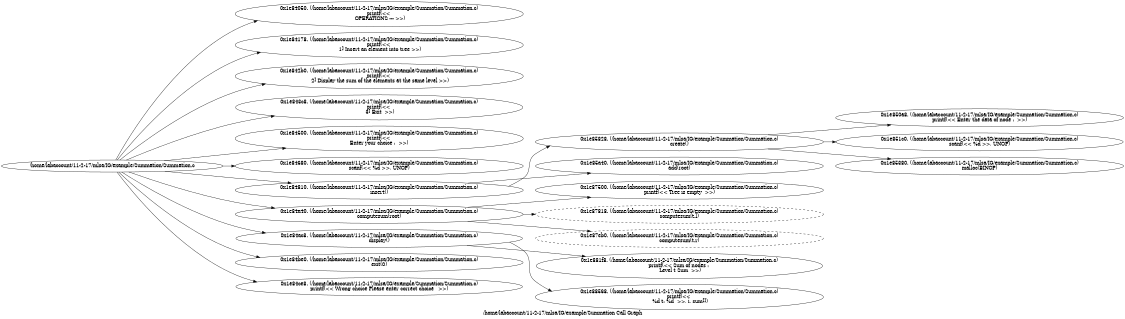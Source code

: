digraph "/home/labaccount/11-2-17/mlsa/IG/example/Summation Call Graph" {
	graph [dpi=300
		rankdir=LR
		size="7.5, 10"
		label="/home/labaccount/11-2-17/mlsa/IG/example/Summation Call Graph"
	];

	Node0x976454521 [shape=oval, label="/home/labaccount/11-2-17/mlsa/IG/example/Summation/Summation.c"];
	Node0x304601334 [shape=oval, label="0x1e84050. (/home/labaccount/11-2-17/mlsa/IG/example/Summation/Summation.c)\nprintf(<< \n OPERATIONS --- >>)"];
	Node0x976454521 -> Node0x304601334;
	Node0x701654926 [shape=oval, label="0x1e84178. (/home/labaccount/11-2-17/mlsa/IG/example/Summation/Summation.c)\nprintf(<< \n 1] Insert an element into tree >>)"];
	Node0x976454521 -> Node0x701654926;
	Node0x184311003 [shape=oval, label="0x1e842b0. (/home/labaccount/11-2-17/mlsa/IG/example/Summation/Summation.c)\nprintf(<< \n 2] Display the sum of the elements at the same level >>)"];
	Node0x976454521 -> Node0x184311003;
	Node0x798236965 [shape=oval, label="0x1e843c8. (/home/labaccount/11-2-17/mlsa/IG/example/Summation/Summation.c)\nprintf(<< \n 3] Exit  >>)"];
	Node0x976454521 -> Node0x798236965;
	Node0x303128647 [shape=oval, label="0x1e84500. (/home/labaccount/11-2-17/mlsa/IG/example/Summation/Summation.c)\nprintf(<< \nEnter your choice :  >>)"];
	Node0x976454521 -> Node0x303128647;
	Node0x420615689 [shape=oval, label="0x1e84680. (/home/labaccount/11-2-17/mlsa/IG/example/Summation/Summation.c)\nscanf(<< %d >>, UNOP)"];
	Node0x976454521 -> Node0x420615689;
	Node0x932026148 [shape=oval, label="0x1e84810. (/home/labaccount/11-2-17/mlsa/IG/example/Summation/Summation.c)\ninsert()"];
	Node0x976454521 -> Node0x932026148;
	Node0x197195910 [shape=oval, label="0x1e84a40. (/home/labaccount/11-2-17/mlsa/IG/example/Summation/Summation.c)\ncomputesum(root)"];
	Node0x976454521 -> Node0x197195910;
	Node0x454074505 [shape=oval, label="0x1e84ac8. (/home/labaccount/11-2-17/mlsa/IG/example/Summation/Summation.c)\ndisplay()"];
	Node0x976454521 -> Node0x454074505;
	Node0x621449090 [shape=oval, label="0x1e84be0. (/home/labaccount/11-2-17/mlsa/IG/example/Summation/Summation.c)\nexit(0)"];
	Node0x976454521 -> Node0x621449090;
	Node0x172008766 [shape=oval, label="0x1e84ce8. (/home/labaccount/11-2-17/mlsa/IG/example/Summation/Summation.c)\nprintf(<< Wrong choice Please enter correct choice   >>)"];
	Node0x976454521 -> Node0x172008766;
	Node0x457342470 [shape=oval, label="0x1e85828. (/home/labaccount/11-2-17/mlsa/IG/example/Summation/Summation.c)\ncreate()"];
	Node0x932026148 -> Node0x457342470;
	Node0x671182095 [shape=oval, label="0x1e85a40. (/home/labaccount/11-2-17/mlsa/IG/example/Summation/Summation.c)\nadd(root)"];
	Node0x932026148 -> Node0x671182095;
	Node0x777889427 [shape=oval, label="0x1e87500. (/home/labaccount/11-2-17/mlsa/IG/example/Summation/Summation.c)\nprintf(<< Tree is empty  >>)"];
	Node0x197195910 -> Node0x777889427;
	Node0x329576940 [shape=oval, style=dashed, label="0x1e87818. (/home/labaccount/11-2-17/mlsa/IG/example/Summation/Summation.c)\ncomputesum(t.l)"];
	Node0x197195910 -> Node0x329576940;
	Node0x642214595 [shape=oval, style=dashed, label="0x1e87eb0. (/home/labaccount/11-2-17/mlsa/IG/example/Summation/Summation.c)\ncomputesum(t.r)"];
	Node0x197195910 -> Node0x642214595;
	Node0x821666853 [shape=oval, label="0x1e881f8. (/home/labaccount/11-2-17/mlsa/IG/example/Summation/Summation.c)\nprintf(<< Sum of nodes : \n Level \t Sum  >>)"];
	Node0x454074505 -> Node0x821666853;
	Node0x581377624 [shape=oval, label="0x1e88568. (/home/labaccount/11-2-17/mlsa/IG/example/Summation/Summation.c)\nprintf(<< \n %d \t: %d  >>, i, sum[])"];
	Node0x454074505 -> Node0x581377624;
	Node0x290746381 [shape=oval, label="0x1e850a8. (/home/labaccount/11-2-17/mlsa/IG/example/Summation/Summation.c)\nprintf(<< Enter the data of node :  >>)"];
	Node0x457342470 -> Node0x290746381;
	Node0x418990763 [shape=oval, label="0x1e851c0. (/home/labaccount/11-2-17/mlsa/IG/example/Summation/Summation.c)\nscanf(<< %d >>, UNOP)"];
	Node0x457342470 -> Node0x418990763;
	Node0x630076563 [shape=oval, label="0x1e85380. (/home/labaccount/11-2-17/mlsa/IG/example/Summation/Summation.c)\nmalloc(BINOP)"];
	Node0x457342470 -> Node0x630076563;
}